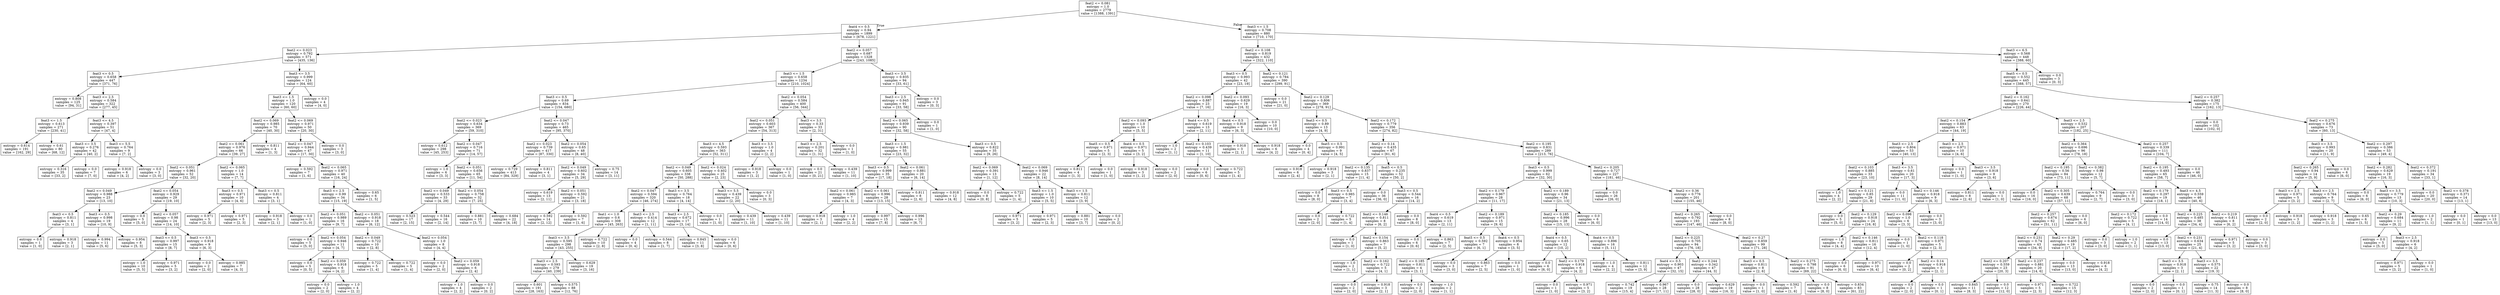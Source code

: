 digraph Tree {
node [shape=box] ;
0 [label="feat2 <= 0.081\nentropy = 1.0\nsamples = 2779\nvalue = [1388, 1391]"] ;
1 [label="feat4 <= 0.5\nentropy = 0.94\nsamples = 1899\nvalue = [678, 1221]"] ;
0 -> 1 [labeldistance=2.5, labelangle=45, headlabel="True"] ;
2 [label="feat2 <= 0.023\nentropy = 0.792\nsamples = 571\nvalue = [435, 136]"] ;
1 -> 2 ;
3 [label="feat3 <= 0.5\nentropy = 0.658\nsamples = 447\nvalue = [371, 76]"] ;
2 -> 3 ;
4 [label="entropy = 0.808\nsamples = 125\nvalue = [94, 31]"] ;
3 -> 4 ;
5 [label="feat3 <= 2.5\nentropy = 0.584\nsamples = 322\nvalue = [277, 45]"] ;
3 -> 5 ;
6 [label="feat3 <= 1.5\nentropy = 0.613\nsamples = 271\nvalue = [230, 41]"] ;
5 -> 6 ;
7 [label="entropy = 0.614\nsamples = 191\nvalue = [162, 29]"] ;
6 -> 7 ;
8 [label="entropy = 0.61\nsamples = 80\nvalue = [68, 12]"] ;
6 -> 8 ;
9 [label="feat3 <= 4.5\nentropy = 0.397\nsamples = 51\nvalue = [47, 4]"] ;
5 -> 9 ;
10 [label="feat3 <= 3.5\nentropy = 0.276\nsamples = 42\nvalue = [40, 2]"] ;
9 -> 10 ;
11 [label="entropy = 0.316\nsamples = 35\nvalue = [33, 2]"] ;
10 -> 11 ;
12 [label="entropy = 0.0\nsamples = 7\nvalue = [7, 0]"] ;
10 -> 12 ;
13 [label="feat3 <= 5.5\nentropy = 0.764\nsamples = 9\nvalue = [7, 2]"] ;
9 -> 13 ;
14 [label="entropy = 0.918\nsamples = 6\nvalue = [4, 2]"] ;
13 -> 14 ;
15 [label="entropy = 0.0\nsamples = 3\nvalue = [3, 0]"] ;
13 -> 15 ;
16 [label="feat3 <= 3.5\nentropy = 0.999\nsamples = 124\nvalue = [64, 60]"] ;
2 -> 16 ;
17 [label="feat3 <= 1.5\nentropy = 1.0\nsamples = 120\nvalue = [60, 60]"] ;
16 -> 17 ;
18 [label="feat2 <= 0.069\nentropy = 0.985\nsamples = 70\nvalue = [40, 30]"] ;
17 -> 18 ;
19 [label="feat2 <= 0.061\nentropy = 0.976\nsamples = 66\nvalue = [39, 27]"] ;
18 -> 19 ;
20 [label="feat2 <= 0.051\nentropy = 0.961\nsamples = 52\nvalue = [32, 20]"] ;
19 -> 20 ;
21 [label="feat2 <= 0.049\nentropy = 0.988\nsamples = 23\nvalue = [13, 10]"] ;
20 -> 21 ;
22 [label="feat3 <= 0.5\nentropy = 0.811\nsamples = 4\nvalue = [3, 1]"] ;
21 -> 22 ;
23 [label="entropy = 0.0\nsamples = 1\nvalue = [1, 0]"] ;
22 -> 23 ;
24 [label="entropy = 0.918\nsamples = 3\nvalue = [2, 1]"] ;
22 -> 24 ;
25 [label="feat3 <= 0.5\nentropy = 0.998\nsamples = 19\nvalue = [10, 9]"] ;
21 -> 25 ;
26 [label="entropy = 0.994\nsamples = 11\nvalue = [5, 6]"] ;
25 -> 26 ;
27 [label="entropy = 0.954\nsamples = 8\nvalue = [5, 3]"] ;
25 -> 27 ;
28 [label="feat2 <= 0.054\nentropy = 0.929\nsamples = 29\nvalue = [19, 10]"] ;
20 -> 28 ;
29 [label="entropy = 0.0\nsamples = 5\nvalue = [5, 0]"] ;
28 -> 29 ;
30 [label="feat2 <= 0.057\nentropy = 0.98\nsamples = 24\nvalue = [14, 10]"] ;
28 -> 30 ;
31 [label="feat3 <= 0.5\nentropy = 0.997\nsamples = 15\nvalue = [8, 7]"] ;
30 -> 31 ;
32 [label="entropy = 1.0\nsamples = 10\nvalue = [5, 5]"] ;
31 -> 32 ;
33 [label="entropy = 0.971\nsamples = 5\nvalue = [3, 2]"] ;
31 -> 33 ;
34 [label="feat3 <= 0.5\nentropy = 0.918\nsamples = 9\nvalue = [6, 3]"] ;
30 -> 34 ;
35 [label="entropy = 0.0\nsamples = 2\nvalue = [2, 0]"] ;
34 -> 35 ;
36 [label="entropy = 0.985\nsamples = 7\nvalue = [4, 3]"] ;
34 -> 36 ;
37 [label="feat2 <= 0.065\nentropy = 1.0\nsamples = 14\nvalue = [7, 7]"] ;
19 -> 37 ;
38 [label="feat3 <= 0.5\nentropy = 0.971\nsamples = 10\nvalue = [4, 6]"] ;
37 -> 38 ;
39 [label="entropy = 0.971\nsamples = 5\nvalue = [2, 3]"] ;
38 -> 39 ;
40 [label="entropy = 0.971\nsamples = 5\nvalue = [2, 3]"] ;
38 -> 40 ;
41 [label="feat3 <= 0.5\nentropy = 0.811\nsamples = 4\nvalue = [3, 1]"] ;
37 -> 41 ;
42 [label="entropy = 0.918\nsamples = 3\nvalue = [2, 1]"] ;
41 -> 42 ;
43 [label="entropy = 0.0\nsamples = 1\nvalue = [1, 0]"] ;
41 -> 43 ;
44 [label="entropy = 0.811\nsamples = 4\nvalue = [1, 3]"] ;
18 -> 44 ;
45 [label="feat2 <= 0.069\nentropy = 0.971\nsamples = 50\nvalue = [20, 30]"] ;
17 -> 45 ;
46 [label="feat2 <= 0.047\nentropy = 0.944\nsamples = 47\nvalue = [17, 30]"] ;
45 -> 46 ;
47 [label="entropy = 0.592\nsamples = 7\nvalue = [1, 6]"] ;
46 -> 47 ;
48 [label="feat2 <= 0.065\nentropy = 0.971\nsamples = 40\nvalue = [16, 24]"] ;
46 -> 48 ;
49 [label="feat3 <= 2.5\nentropy = 0.99\nsamples = 34\nvalue = [15, 19]"] ;
48 -> 49 ;
50 [label="feat2 <= 0.051\nentropy = 0.989\nsamples = 16\nvalue = [9, 7]"] ;
49 -> 50 ;
51 [label="entropy = 0.0\nsamples = 5\nvalue = [5, 0]"] ;
50 -> 51 ;
52 [label="feat2 <= 0.054\nentropy = 0.946\nsamples = 11\nvalue = [4, 7]"] ;
50 -> 52 ;
53 [label="entropy = 0.0\nsamples = 5\nvalue = [0, 5]"] ;
52 -> 53 ;
54 [label="feat2 <= 0.059\nentropy = 0.918\nsamples = 6\nvalue = [4, 2]"] ;
52 -> 54 ;
55 [label="entropy = 0.0\nsamples = 2\nvalue = [2, 0]"] ;
54 -> 55 ;
56 [label="entropy = 1.0\nsamples = 4\nvalue = [2, 2]"] ;
54 -> 56 ;
57 [label="feat2 <= 0.051\nentropy = 0.918\nsamples = 18\nvalue = [6, 12]"] ;
49 -> 57 ;
58 [label="feat2 <= 0.049\nentropy = 0.722\nsamples = 10\nvalue = [2, 8]"] ;
57 -> 58 ;
59 [label="entropy = 0.722\nsamples = 5\nvalue = [1, 4]"] ;
58 -> 59 ;
60 [label="entropy = 0.722\nsamples = 5\nvalue = [1, 4]"] ;
58 -> 60 ;
61 [label="feat2 <= 0.054\nentropy = 1.0\nsamples = 8\nvalue = [4, 4]"] ;
57 -> 61 ;
62 [label="entropy = 0.0\nsamples = 2\nvalue = [2, 0]"] ;
61 -> 62 ;
63 [label="feat2 <= 0.059\nentropy = 0.918\nsamples = 6\nvalue = [2, 4]"] ;
61 -> 63 ;
64 [label="entropy = 1.0\nsamples = 4\nvalue = [2, 2]"] ;
63 -> 64 ;
65 [label="entropy = 0.0\nsamples = 2\nvalue = [0, 2]"] ;
63 -> 65 ;
66 [label="entropy = 0.65\nsamples = 6\nvalue = [1, 5]"] ;
48 -> 66 ;
67 [label="entropy = 0.0\nsamples = 3\nvalue = [3, 0]"] ;
45 -> 67 ;
68 [label="entropy = 0.0\nsamples = 4\nvalue = [4, 0]"] ;
16 -> 68 ;
69 [label="feat2 <= 0.057\nentropy = 0.687\nsamples = 1328\nvalue = [243, 1085]"] ;
1 -> 69 ;
70 [label="feat3 <= 1.5\nentropy = 0.658\nsamples = 1234\nvalue = [210, 1024]"] ;
69 -> 70 ;
71 [label="feat3 <= 0.5\nentropy = 0.69\nsamples = 834\nvalue = [154, 680]"] ;
70 -> 71 ;
72 [label="feat2 <= 0.023\nentropy = 0.634\nsamples = 369\nvalue = [59, 310]"] ;
71 -> 72 ;
73 [label="entropy = 0.612\nsamples = 298\nvalue = [45, 253]"] ;
72 -> 73 ;
74 [label="feat2 <= 0.047\nentropy = 0.716\nsamples = 71\nvalue = [14, 57]"] ;
72 -> 74 ;
75 [label="entropy = 1.0\nsamples = 6\nvalue = [3, 3]"] ;
74 -> 75 ;
76 [label="feat2 <= 0.051\nentropy = 0.656\nsamples = 65\nvalue = [11, 54]"] ;
74 -> 76 ;
77 [label="feat2 <= 0.049\nentropy = 0.533\nsamples = 33\nvalue = [4, 29]"] ;
76 -> 77 ;
78 [label="entropy = 0.523\nsamples = 17\nvalue = [2, 15]"] ;
77 -> 78 ;
79 [label="entropy = 0.544\nsamples = 16\nvalue = [2, 14]"] ;
77 -> 79 ;
80 [label="feat2 <= 0.054\nentropy = 0.758\nsamples = 32\nvalue = [7, 25]"] ;
76 -> 80 ;
81 [label="entropy = 0.881\nsamples = 10\nvalue = [3, 7]"] ;
80 -> 81 ;
82 [label="entropy = 0.684\nsamples = 22\nvalue = [4, 18]"] ;
80 -> 82 ;
83 [label="feat2 <= 0.047\nentropy = 0.73\nsamples = 465\nvalue = [95, 370]"] ;
71 -> 83 ;
84 [label="feat2 <= 0.023\nentropy = 0.739\nsamples = 417\nvalue = [87, 330]"] ;
83 -> 84 ;
85 [label="entropy = 0.729\nsamples = 413\nvalue = [84, 329]"] ;
84 -> 85 ;
86 [label="entropy = 0.811\nsamples = 4\nvalue = [3, 1]"] ;
84 -> 86 ;
87 [label="feat2 <= 0.054\nentropy = 0.65\nsamples = 48\nvalue = [8, 40]"] ;
83 -> 87 ;
88 [label="feat2 <= 0.049\nentropy = 0.602\nsamples = 34\nvalue = [5, 29]"] ;
87 -> 88 ;
89 [label="entropy = 0.619\nsamples = 13\nvalue = [2, 11]"] ;
88 -> 89 ;
90 [label="feat2 <= 0.051\nentropy = 0.592\nsamples = 21\nvalue = [3, 18]"] ;
88 -> 90 ;
91 [label="entropy = 0.592\nsamples = 14\nvalue = [2, 12]"] ;
90 -> 91 ;
92 [label="entropy = 0.592\nsamples = 7\nvalue = [1, 6]"] ;
90 -> 92 ;
93 [label="entropy = 0.75\nsamples = 14\nvalue = [3, 11]"] ;
87 -> 93 ;
94 [label="feat2 <= 0.054\nentropy = 0.584\nsamples = 400\nvalue = [56, 344]"] ;
70 -> 94 ;
95 [label="feat2 <= 0.051\nentropy = 0.603\nsamples = 367\nvalue = [54, 313]"] ;
94 -> 95 ;
96 [label="feat3 <= 4.5\nentropy = 0.593\nsamples = 363\nvalue = [52, 311]"] ;
95 -> 96 ;
97 [label="feat2 <= 0.049\nentropy = 0.605\nsamples = 338\nvalue = [50, 288]"] ;
96 -> 97 ;
98 [label="feat2 <= 0.047\nentropy = 0.594\nsamples = 320\nvalue = [46, 274]"] ;
97 -> 98 ;
99 [label="feat1 <= 1.0\nentropy = 0.6\nsamples = 308\nvalue = [45, 263]"] ;
98 -> 99 ;
100 [label="feat3 <= 3.5\nentropy = 0.595\nsamples = 298\nvalue = [43, 255]"] ;
99 -> 100 ;
101 [label="feat3 <= 2.5\nentropy = 0.593\nsamples = 279\nvalue = [40, 239]"] ;
100 -> 101 ;
102 [label="entropy = 0.601\nsamples = 191\nvalue = [28, 163]"] ;
101 -> 102 ;
103 [label="entropy = 0.575\nsamples = 88\nvalue = [12, 76]"] ;
101 -> 103 ;
104 [label="entropy = 0.629\nsamples = 19\nvalue = [3, 16]"] ;
100 -> 104 ;
105 [label="entropy = 0.722\nsamples = 10\nvalue = [2, 8]"] ;
99 -> 105 ;
106 [label="feat3 <= 2.5\nentropy = 0.414\nsamples = 12\nvalue = [1, 11]"] ;
98 -> 106 ;
107 [label="entropy = 0.0\nsamples = 4\nvalue = [0, 4]"] ;
106 -> 107 ;
108 [label="entropy = 0.544\nsamples = 8\nvalue = [1, 7]"] ;
106 -> 108 ;
109 [label="feat3 <= 3.5\nentropy = 0.764\nsamples = 18\nvalue = [4, 14]"] ;
97 -> 109 ;
110 [label="feat3 <= 2.5\nentropy = 0.672\nsamples = 17\nvalue = [3, 14]"] ;
109 -> 110 ;
111 [label="entropy = 0.845\nsamples = 11\nvalue = [3, 8]"] ;
110 -> 111 ;
112 [label="entropy = 0.0\nsamples = 6\nvalue = [0, 6]"] ;
110 -> 112 ;
113 [label="entropy = 0.0\nsamples = 1\nvalue = [1, 0]"] ;
109 -> 113 ;
114 [label="feat2 <= 0.024\nentropy = 0.402\nsamples = 25\nvalue = [2, 23]"] ;
96 -> 114 ;
115 [label="feat3 <= 5.5\nentropy = 0.439\nsamples = 22\nvalue = [2, 20]"] ;
114 -> 115 ;
116 [label="entropy = 0.439\nsamples = 11\nvalue = [1, 10]"] ;
115 -> 116 ;
117 [label="entropy = 0.439\nsamples = 11\nvalue = [1, 10]"] ;
115 -> 117 ;
118 [label="entropy = 0.0\nsamples = 3\nvalue = [0, 3]"] ;
114 -> 118 ;
119 [label="feat3 <= 3.5\nentropy = 1.0\nsamples = 4\nvalue = [2, 2]"] ;
95 -> 119 ;
120 [label="entropy = 0.918\nsamples = 3\nvalue = [1, 2]"] ;
119 -> 120 ;
121 [label="entropy = 0.0\nsamples = 1\nvalue = [1, 0]"] ;
119 -> 121 ;
122 [label="feat3 <= 3.5\nentropy = 0.33\nsamples = 33\nvalue = [2, 31]"] ;
94 -> 122 ;
123 [label="feat3 <= 2.5\nentropy = 0.201\nsamples = 32\nvalue = [1, 31]"] ;
122 -> 123 ;
124 [label="entropy = 0.0\nsamples = 21\nvalue = [0, 21]"] ;
123 -> 124 ;
125 [label="entropy = 0.439\nsamples = 11\nvalue = [1, 10]"] ;
123 -> 125 ;
126 [label="entropy = 0.0\nsamples = 1\nvalue = [1, 0]"] ;
122 -> 126 ;
127 [label="feat3 <= 3.5\nentropy = 0.935\nsamples = 94\nvalue = [33, 61]"] ;
69 -> 127 ;
128 [label="feat3 <= 2.5\nentropy = 0.945\nsamples = 91\nvalue = [33, 58]"] ;
127 -> 128 ;
129 [label="feat2 <= 0.065\nentropy = 0.939\nsamples = 90\nvalue = [32, 58]"] ;
128 -> 129 ;
130 [label="feat3 <= 1.5\nentropy = 0.981\nsamples = 55\nvalue = [23, 32]"] ;
129 -> 130 ;
131 [label="feat3 <= 0.5\nentropy = 0.999\nsamples = 35\nvalue = [17, 18]"] ;
130 -> 131 ;
132 [label="feat2 <= 0.061\nentropy = 0.985\nsamples = 7\nvalue = [4, 3]"] ;
131 -> 132 ;
133 [label="entropy = 0.918\nsamples = 3\nvalue = [2, 1]"] ;
132 -> 133 ;
134 [label="entropy = 1.0\nsamples = 4\nvalue = [2, 2]"] ;
132 -> 134 ;
135 [label="feat2 <= 0.061\nentropy = 0.996\nsamples = 28\nvalue = [13, 15]"] ;
131 -> 135 ;
136 [label="entropy = 0.997\nsamples = 15\nvalue = [7, 8]"] ;
135 -> 136 ;
137 [label="entropy = 0.996\nsamples = 13\nvalue = [6, 7]"] ;
135 -> 137 ;
138 [label="feat2 <= 0.061\nentropy = 0.881\nsamples = 20\nvalue = [6, 14]"] ;
130 -> 138 ;
139 [label="entropy = 0.811\nsamples = 8\nvalue = [2, 6]"] ;
138 -> 139 ;
140 [label="entropy = 0.918\nsamples = 12\nvalue = [4, 8]"] ;
138 -> 140 ;
141 [label="feat3 <= 0.5\nentropy = 0.822\nsamples = 35\nvalue = [9, 26]"] ;
129 -> 141 ;
142 [label="feat2 <= 0.069\nentropy = 0.391\nsamples = 13\nvalue = [1, 12]"] ;
141 -> 142 ;
143 [label="entropy = 0.0\nsamples = 8\nvalue = [0, 8]"] ;
142 -> 143 ;
144 [label="entropy = 0.722\nsamples = 5\nvalue = [1, 4]"] ;
142 -> 144 ;
145 [label="feat2 <= 0.069\nentropy = 0.946\nsamples = 22\nvalue = [8, 14]"] ;
141 -> 145 ;
146 [label="feat3 <= 1.5\nentropy = 1.0\nsamples = 10\nvalue = [5, 5]"] ;
145 -> 146 ;
147 [label="entropy = 0.971\nsamples = 5\nvalue = [3, 2]"] ;
146 -> 147 ;
148 [label="entropy = 0.971\nsamples = 5\nvalue = [2, 3]"] ;
146 -> 148 ;
149 [label="feat3 <= 1.5\nentropy = 0.811\nsamples = 12\nvalue = [3, 9]"] ;
145 -> 149 ;
150 [label="entropy = 0.881\nsamples = 10\nvalue = [3, 7]"] ;
149 -> 150 ;
151 [label="entropy = 0.0\nsamples = 2\nvalue = [0, 2]"] ;
149 -> 151 ;
152 [label="entropy = 0.0\nsamples = 1\nvalue = [1, 0]"] ;
128 -> 152 ;
153 [label="entropy = 0.0\nsamples = 3\nvalue = [0, 3]"] ;
127 -> 153 ;
154 [label="feat3 <= 1.5\nentropy = 0.708\nsamples = 880\nvalue = [710, 170]"] ;
0 -> 154 [labeldistance=2.5, labelangle=-45, headlabel="False"] ;
155 [label="feat2 <= 0.108\nentropy = 0.819\nsamples = 432\nvalue = [322, 110]"] ;
154 -> 155 ;
156 [label="feat3 <= 0.5\nentropy = 0.993\nsamples = 42\nvalue = [23, 19]"] ;
155 -> 156 ;
157 [label="feat2 <= 0.098\nentropy = 0.887\nsamples = 23\nvalue = [7, 16]"] ;
156 -> 157 ;
158 [label="feat2 <= 0.093\nentropy = 1.0\nsamples = 10\nvalue = [5, 5]"] ;
157 -> 158 ;
159 [label="feat5 <= 0.5\nentropy = 0.971\nsamples = 5\nvalue = [2, 3]"] ;
158 -> 159 ;
160 [label="entropy = 0.811\nsamples = 4\nvalue = [1, 3]"] ;
159 -> 160 ;
161 [label="entropy = 0.0\nsamples = 1\nvalue = [1, 0]"] ;
159 -> 161 ;
162 [label="feat4 <= 0.5\nentropy = 0.971\nsamples = 5\nvalue = [3, 2]"] ;
158 -> 162 ;
163 [label="entropy = 0.918\nsamples = 3\nvalue = [1, 2]"] ;
162 -> 163 ;
164 [label="entropy = 0.0\nsamples = 2\nvalue = [2, 0]"] ;
162 -> 164 ;
165 [label="feat4 <= 0.5\nentropy = 0.619\nsamples = 13\nvalue = [2, 11]"] ;
157 -> 165 ;
166 [label="entropy = 1.0\nsamples = 2\nvalue = [1, 1]"] ;
165 -> 166 ;
167 [label="feat2 <= 0.103\nentropy = 0.439\nsamples = 11\nvalue = [1, 10]"] ;
165 -> 167 ;
168 [label="entropy = 0.0\nsamples = 6\nvalue = [0, 6]"] ;
167 -> 168 ;
169 [label="entropy = 0.722\nsamples = 5\nvalue = [1, 4]"] ;
167 -> 169 ;
170 [label="feat2 <= 0.093\nentropy = 0.629\nsamples = 19\nvalue = [16, 3]"] ;
156 -> 170 ;
171 [label="feat4 <= 0.5\nentropy = 0.918\nsamples = 9\nvalue = [6, 3]"] ;
170 -> 171 ;
172 [label="entropy = 0.918\nsamples = 3\nvalue = [2, 1]"] ;
171 -> 172 ;
173 [label="entropy = 0.918\nsamples = 6\nvalue = [4, 2]"] ;
171 -> 173 ;
174 [label="entropy = 0.0\nsamples = 10\nvalue = [10, 0]"] ;
170 -> 174 ;
175 [label="feat2 <= 0.121\nentropy = 0.784\nsamples = 390\nvalue = [299, 91]"] ;
155 -> 175 ;
176 [label="entropy = 0.0\nsamples = 21\nvalue = [21, 0]"] ;
175 -> 176 ;
177 [label="feat2 <= 0.129\nentropy = 0.806\nsamples = 369\nvalue = [278, 91]"] ;
175 -> 177 ;
178 [label="feat3 <= 0.5\nentropy = 0.89\nsamples = 13\nvalue = [4, 9]"] ;
177 -> 178 ;
179 [label="entropy = 0.0\nsamples = 4\nvalue = [0, 4]"] ;
178 -> 179 ;
180 [label="feat5 <= 0.5\nentropy = 0.991\nsamples = 9\nvalue = [4, 5]"] ;
178 -> 180 ;
181 [label="entropy = 0.918\nsamples = 6\nvalue = [2, 4]"] ;
180 -> 181 ;
182 [label="entropy = 0.918\nsamples = 3\nvalue = [2, 1]"] ;
180 -> 182 ;
183 [label="feat2 <= 0.172\nentropy = 0.779\nsamples = 356\nvalue = [274, 82]"] ;
177 -> 183 ;
184 [label="feat2 <= 0.14\nentropy = 0.435\nsamples = 67\nvalue = [61, 6]"] ;
183 -> 184 ;
185 [label="feat2 <= 0.135\nentropy = 0.837\nsamples = 15\nvalue = [11, 4]"] ;
184 -> 185 ;
186 [label="entropy = 0.0\nsamples = 8\nvalue = [8, 0]"] ;
185 -> 186 ;
187 [label="feat3 <= 0.5\nentropy = 0.985\nsamples = 7\nvalue = [3, 4]"] ;
185 -> 187 ;
188 [label="entropy = 0.0\nsamples = 2\nvalue = [2, 0]"] ;
187 -> 188 ;
189 [label="entropy = 0.722\nsamples = 5\nvalue = [1, 4]"] ;
187 -> 189 ;
190 [label="feat5 <= 0.5\nentropy = 0.235\nsamples = 52\nvalue = [50, 2]"] ;
184 -> 190 ;
191 [label="entropy = 0.0\nsamples = 36\nvalue = [36, 0]"] ;
190 -> 191 ;
192 [label="feat3 <= 0.5\nentropy = 0.544\nsamples = 16\nvalue = [14, 2]"] ;
190 -> 192 ;
193 [label="feat2 <= 0.146\nentropy = 0.811\nsamples = 8\nvalue = [6, 2]"] ;
192 -> 193 ;
194 [label="entropy = 0.0\nsamples = 1\nvalue = [1, 0]"] ;
193 -> 194 ;
195 [label="feat2 <= 0.154\nentropy = 0.863\nsamples = 7\nvalue = [5, 2]"] ;
193 -> 195 ;
196 [label="entropy = 1.0\nsamples = 2\nvalue = [1, 1]"] ;
195 -> 196 ;
197 [label="feat2 <= 0.162\nentropy = 0.722\nsamples = 5\nvalue = [4, 1]"] ;
195 -> 197 ;
198 [label="entropy = 0.0\nsamples = 2\nvalue = [2, 0]"] ;
197 -> 198 ;
199 [label="entropy = 0.918\nsamples = 3\nvalue = [2, 1]"] ;
197 -> 199 ;
200 [label="entropy = 0.0\nsamples = 8\nvalue = [8, 0]"] ;
192 -> 200 ;
201 [label="feat2 <= 0.195\nentropy = 0.831\nsamples = 289\nvalue = [213, 76]"] ;
183 -> 201 ;
202 [label="feat3 <= 0.5\nentropy = 0.999\nsamples = 62\nvalue = [32, 30]"] ;
201 -> 202 ;
203 [label="feat2 <= 0.179\nentropy = 0.967\nsamples = 28\nvalue = [11, 17]"] ;
202 -> 203 ;
204 [label="feat4 <= 0.5\nentropy = 0.619\nsamples = 13\nvalue = [2, 11]"] ;
203 -> 204 ;
205 [label="entropy = 0.0\nsamples = 6\nvalue = [0, 6]"] ;
204 -> 205 ;
206 [label="entropy = 0.863\nsamples = 7\nvalue = [2, 5]"] ;
204 -> 206 ;
207 [label="feat2 <= 0.189\nentropy = 0.971\nsamples = 15\nvalue = [9, 6]"] ;
203 -> 207 ;
208 [label="feat5 <= 0.5\nentropy = 0.592\nsamples = 7\nvalue = [6, 1]"] ;
207 -> 208 ;
209 [label="feat2 <= 0.185\nentropy = 0.811\nsamples = 4\nvalue = [3, 1]"] ;
208 -> 209 ;
210 [label="entropy = 0.0\nsamples = 2\nvalue = [2, 0]"] ;
209 -> 210 ;
211 [label="entropy = 1.0\nsamples = 2\nvalue = [1, 1]"] ;
209 -> 211 ;
212 [label="entropy = 0.0\nsamples = 3\nvalue = [3, 0]"] ;
208 -> 212 ;
213 [label="feat4 <= 0.5\nentropy = 0.954\nsamples = 8\nvalue = [3, 5]"] ;
207 -> 213 ;
214 [label="entropy = 0.863\nsamples = 7\nvalue = [2, 5]"] ;
213 -> 214 ;
215 [label="entropy = 0.0\nsamples = 1\nvalue = [1, 0]"] ;
213 -> 215 ;
216 [label="feat2 <= 0.189\nentropy = 0.96\nsamples = 34\nvalue = [21, 13]"] ;
202 -> 216 ;
217 [label="feat2 <= 0.185\nentropy = 0.996\nsamples = 28\nvalue = [15, 13]"] ;
216 -> 217 ;
218 [label="feat4 <= 0.5\nentropy = 0.65\nsamples = 12\nvalue = [10, 2]"] ;
217 -> 218 ;
219 [label="entropy = 0.0\nsamples = 6\nvalue = [6, 0]"] ;
218 -> 219 ;
220 [label="feat2 <= 0.179\nentropy = 0.918\nsamples = 6\nvalue = [4, 2]"] ;
218 -> 220 ;
221 [label="entropy = 0.0\nsamples = 1\nvalue = [1, 0]"] ;
220 -> 221 ;
222 [label="entropy = 0.971\nsamples = 5\nvalue = [3, 2]"] ;
220 -> 222 ;
223 [label="feat4 <= 0.5\nentropy = 0.896\nsamples = 16\nvalue = [5, 11]"] ;
217 -> 223 ;
224 [label="entropy = 1.0\nsamples = 4\nvalue = [2, 2]"] ;
223 -> 224 ;
225 [label="entropy = 0.811\nsamples = 12\nvalue = [3, 9]"] ;
223 -> 225 ;
226 [label="entropy = 0.0\nsamples = 6\nvalue = [6, 0]"] ;
216 -> 226 ;
227 [label="feat2 <= 0.205\nentropy = 0.727\nsamples = 227\nvalue = [181, 46]"] ;
201 -> 227 ;
228 [label="entropy = 0.0\nsamples = 26\nvalue = [26, 0]"] ;
227 -> 228 ;
229 [label="feat2 <= 0.36\nentropy = 0.776\nsamples = 201\nvalue = [155, 46]"] ;
227 -> 229 ;
230 [label="feat2 <= 0.265\nentropy = 0.792\nsamples = 193\nvalue = [147, 46]"] ;
229 -> 230 ;
231 [label="feat2 <= 0.225\nentropy = 0.705\nsamples = 94\nvalue = [76, 18]"] ;
230 -> 231 ;
232 [label="feat4 <= 0.5\nentropy = 0.903\nsamples = 47\nvalue = [32, 15]"] ;
231 -> 232 ;
233 [label="entropy = 0.742\nsamples = 19\nvalue = [15, 4]"] ;
232 -> 233 ;
234 [label="entropy = 0.967\nsamples = 28\nvalue = [17, 11]"] ;
232 -> 234 ;
235 [label="feat2 <= 0.244\nentropy = 0.342\nsamples = 47\nvalue = [44, 3]"] ;
231 -> 235 ;
236 [label="entropy = 0.0\nsamples = 28\nvalue = [28, 0]"] ;
235 -> 236 ;
237 [label="entropy = 0.629\nsamples = 19\nvalue = [16, 3]"] ;
235 -> 237 ;
238 [label="feat2 <= 0.27\nentropy = 0.859\nsamples = 99\nvalue = [71, 28]"] ;
230 -> 238 ;
239 [label="feat3 <= 0.5\nentropy = 0.811\nsamples = 8\nvalue = [2, 6]"] ;
238 -> 239 ;
240 [label="entropy = 0.0\nsamples = 1\nvalue = [1, 0]"] ;
239 -> 240 ;
241 [label="entropy = 0.592\nsamples = 7\nvalue = [1, 6]"] ;
239 -> 241 ;
242 [label="feat2 <= 0.275\nentropy = 0.798\nsamples = 91\nvalue = [69, 22]"] ;
238 -> 242 ;
243 [label="entropy = 0.0\nsamples = 8\nvalue = [8, 0]"] ;
242 -> 243 ;
244 [label="entropy = 0.834\nsamples = 83\nvalue = [61, 22]"] ;
242 -> 244 ;
245 [label="entropy = 0.0\nsamples = 8\nvalue = [8, 0]"] ;
229 -> 245 ;
246 [label="feat3 <= 6.5\nentropy = 0.568\nsamples = 448\nvalue = [388, 60]"] ;
154 -> 246 ;
247 [label="feat5 <= 0.5\nentropy = 0.552\nsamples = 445\nvalue = [388, 57]"] ;
246 -> 247 ;
248 [label="feat2 <= 0.162\nentropy = 0.641\nsamples = 270\nvalue = [226, 44]"] ;
247 -> 248 ;
249 [label="feat2 <= 0.154\nentropy = 0.883\nsamples = 63\nvalue = [44, 19]"] ;
248 -> 249 ;
250 [label="feat3 <= 2.5\nentropy = 0.804\nsamples = 53\nvalue = [40, 13]"] ;
249 -> 250 ;
251 [label="feat2 <= 0.103\nentropy = 0.885\nsamples = 33\nvalue = [23, 10]"] ;
250 -> 251 ;
252 [label="entropy = 1.0\nsamples = 4\nvalue = [2, 2]"] ;
251 -> 252 ;
253 [label="feat2 <= 0.121\nentropy = 0.85\nsamples = 29\nvalue = [21, 8]"] ;
251 -> 253 ;
254 [label="entropy = 0.0\nsamples = 5\nvalue = [5, 0]"] ;
253 -> 254 ;
255 [label="feat2 <= 0.129\nentropy = 0.918\nsamples = 24\nvalue = [16, 8]"] ;
253 -> 255 ;
256 [label="entropy = 1.0\nsamples = 8\nvalue = [4, 4]"] ;
255 -> 256 ;
257 [label="feat2 <= 0.146\nentropy = 0.811\nsamples = 16\nvalue = [12, 4]"] ;
255 -> 257 ;
258 [label="entropy = 0.0\nsamples = 6\nvalue = [6, 0]"] ;
257 -> 258 ;
259 [label="entropy = 0.971\nsamples = 10\nvalue = [6, 4]"] ;
257 -> 259 ;
260 [label="feat3 <= 3.5\nentropy = 0.61\nsamples = 20\nvalue = [17, 3]"] ;
250 -> 260 ;
261 [label="entropy = 0.0\nsamples = 11\nvalue = [11, 0]"] ;
260 -> 261 ;
262 [label="feat2 <= 0.146\nentropy = 0.918\nsamples = 9\nvalue = [6, 3]"] ;
260 -> 262 ;
263 [label="feat2 <= 0.098\nentropy = 1.0\nsamples = 6\nvalue = [3, 3]"] ;
262 -> 263 ;
264 [label="entropy = 0.0\nsamples = 1\nvalue = [1, 0]"] ;
263 -> 264 ;
265 [label="feat2 <= 0.118\nentropy = 0.971\nsamples = 5\nvalue = [2, 3]"] ;
263 -> 265 ;
266 [label="entropy = 0.0\nsamples = 2\nvalue = [0, 2]"] ;
265 -> 266 ;
267 [label="feat2 <= 0.14\nentropy = 0.918\nsamples = 3\nvalue = [2, 1]"] ;
265 -> 267 ;
268 [label="entropy = 0.0\nsamples = 2\nvalue = [2, 0]"] ;
267 -> 268 ;
269 [label="entropy = 0.0\nsamples = 1\nvalue = [0, 1]"] ;
267 -> 269 ;
270 [label="entropy = 0.0\nsamples = 3\nvalue = [3, 0]"] ;
262 -> 270 ;
271 [label="feat3 <= 2.5\nentropy = 0.971\nsamples = 10\nvalue = [4, 6]"] ;
249 -> 271 ;
272 [label="entropy = 0.0\nsamples = 1\nvalue = [1, 0]"] ;
271 -> 272 ;
273 [label="feat3 <= 3.5\nentropy = 0.918\nsamples = 9\nvalue = [3, 6]"] ;
271 -> 273 ;
274 [label="entropy = 0.811\nsamples = 8\nvalue = [2, 6]"] ;
273 -> 274 ;
275 [label="entropy = 0.0\nsamples = 1\nvalue = [1, 0]"] ;
273 -> 275 ;
276 [label="feat3 <= 2.5\nentropy = 0.532\nsamples = 207\nvalue = [182, 25]"] ;
248 -> 276 ;
277 [label="feat2 <= 0.364\nentropy = 0.696\nsamples = 96\nvalue = [78, 18]"] ;
276 -> 277 ;
278 [label="feat2 <= 0.195\nentropy = 0.56\nsamples = 84\nvalue = [73, 11]"] ;
277 -> 278 ;
279 [label="entropy = 0.0\nsamples = 16\nvalue = [16, 0]"] ;
278 -> 279 ;
280 [label="feat2 <= 0.305\nentropy = 0.639\nsamples = 68\nvalue = [57, 11]"] ;
278 -> 280 ;
281 [label="feat2 <= 0.257\nentropy = 0.674\nsamples = 62\nvalue = [51, 11]"] ;
280 -> 281 ;
282 [label="feat2 <= 0.231\nentropy = 0.74\nsamples = 43\nvalue = [34, 9]"] ;
281 -> 282 ;
283 [label="feat2 <= 0.207\nentropy = 0.559\nsamples = 23\nvalue = [20, 3]"] ;
282 -> 283 ;
284 [label="entropy = 0.845\nsamples = 11\nvalue = [8, 3]"] ;
283 -> 284 ;
285 [label="entropy = 0.0\nsamples = 12\nvalue = [12, 0]"] ;
283 -> 285 ;
286 [label="feat2 <= 0.237\nentropy = 0.881\nsamples = 20\nvalue = [14, 6]"] ;
282 -> 286 ;
287 [label="entropy = 0.971\nsamples = 5\nvalue = [2, 3]"] ;
286 -> 287 ;
288 [label="entropy = 0.722\nsamples = 15\nvalue = [12, 3]"] ;
286 -> 288 ;
289 [label="feat2 <= 0.29\nentropy = 0.485\nsamples = 19\nvalue = [17, 2]"] ;
281 -> 289 ;
290 [label="entropy = 0.0\nsamples = 13\nvalue = [13, 0]"] ;
289 -> 290 ;
291 [label="entropy = 0.918\nsamples = 6\nvalue = [4, 2]"] ;
289 -> 291 ;
292 [label="entropy = 0.0\nsamples = 6\nvalue = [6, 0]"] ;
280 -> 292 ;
293 [label="feat2 <= 0.382\nentropy = 0.98\nsamples = 12\nvalue = [5, 7]"] ;
277 -> 293 ;
294 [label="entropy = 0.764\nsamples = 9\nvalue = [2, 7]"] ;
293 -> 294 ;
295 [label="entropy = 0.0\nsamples = 3\nvalue = [3, 0]"] ;
293 -> 295 ;
296 [label="feat2 <= 0.257\nentropy = 0.339\nsamples = 111\nvalue = [104, 7]"] ;
276 -> 296 ;
297 [label="feat2 <= 0.195\nentropy = 0.493\nsamples = 65\nvalue = [58, 7]"] ;
296 -> 297 ;
298 [label="feat2 <= 0.179\nentropy = 0.297\nsamples = 19\nvalue = [18, 1]"] ;
297 -> 298 ;
299 [label="feat2 <= 0.172\nentropy = 0.722\nsamples = 5\nvalue = [4, 1]"] ;
298 -> 299 ;
300 [label="entropy = 0.0\nsamples = 3\nvalue = [3, 0]"] ;
299 -> 300 ;
301 [label="entropy = 1.0\nsamples = 2\nvalue = [1, 1]"] ;
299 -> 301 ;
302 [label="entropy = 0.0\nsamples = 14\nvalue = [14, 0]"] ;
298 -> 302 ;
303 [label="feat3 <= 4.5\nentropy = 0.559\nsamples = 46\nvalue = [40, 6]"] ;
297 -> 303 ;
304 [label="feat2 <= 0.225\nentropy = 0.485\nsamples = 38\nvalue = [34, 4]"] ;
303 -> 304 ;
305 [label="entropy = 0.0\nsamples = 13\nvalue = [13, 0]"] ;
304 -> 305 ;
306 [label="feat2 <= 0.231\nentropy = 0.634\nsamples = 25\nvalue = [21, 4]"] ;
304 -> 306 ;
307 [label="feat3 <= 3.5\nentropy = 0.918\nsamples = 3\nvalue = [2, 1]"] ;
306 -> 307 ;
308 [label="entropy = 0.0\nsamples = 2\nvalue = [2, 0]"] ;
307 -> 308 ;
309 [label="entropy = 0.0\nsamples = 1\nvalue = [0, 1]"] ;
307 -> 309 ;
310 [label="feat3 <= 3.5\nentropy = 0.575\nsamples = 22\nvalue = [19, 3]"] ;
306 -> 310 ;
311 [label="entropy = 0.75\nsamples = 14\nvalue = [11, 3]"] ;
310 -> 311 ;
312 [label="entropy = 0.0\nsamples = 8\nvalue = [8, 0]"] ;
310 -> 312 ;
313 [label="feat2 <= 0.219\nentropy = 0.811\nsamples = 8\nvalue = [6, 2]"] ;
303 -> 313 ;
314 [label="entropy = 0.971\nsamples = 5\nvalue = [3, 2]"] ;
313 -> 314 ;
315 [label="entropy = 0.0\nsamples = 3\nvalue = [3, 0]"] ;
313 -> 315 ;
316 [label="entropy = 0.0\nsamples = 46\nvalue = [46, 0]"] ;
296 -> 316 ;
317 [label="feat2 <= 0.257\nentropy = 0.382\nsamples = 175\nvalue = [162, 13]"] ;
247 -> 317 ;
318 [label="entropy = 0.0\nsamples = 102\nvalue = [102, 0]"] ;
317 -> 318 ;
319 [label="feat2 <= 0.275\nentropy = 0.676\nsamples = 73\nvalue = [60, 13]"] ;
317 -> 319 ;
320 [label="feat3 <= 3.5\nentropy = 0.993\nsamples = 20\nvalue = [11, 9]"] ;
319 -> 320 ;
321 [label="feat2 <= 0.265\nentropy = 0.94\nsamples = 14\nvalue = [5, 9]"] ;
320 -> 321 ;
322 [label="feat3 <= 2.5\nentropy = 0.971\nsamples = 5\nvalue = [3, 2]"] ;
321 -> 322 ;
323 [label="entropy = 0.0\nsamples = 2\nvalue = [2, 0]"] ;
322 -> 323 ;
324 [label="entropy = 0.918\nsamples = 3\nvalue = [1, 2]"] ;
322 -> 324 ;
325 [label="feat3 <= 2.5\nentropy = 0.764\nsamples = 9\nvalue = [2, 7]"] ;
321 -> 325 ;
326 [label="entropy = 0.918\nsamples = 3\nvalue = [1, 2]"] ;
325 -> 326 ;
327 [label="entropy = 0.65\nsamples = 6\nvalue = [1, 5]"] ;
325 -> 327 ;
328 [label="entropy = 0.0\nsamples = 6\nvalue = [6, 0]"] ;
320 -> 328 ;
329 [label="feat2 <= 0.297\nentropy = 0.386\nsamples = 53\nvalue = [49, 4]"] ;
319 -> 329 ;
330 [label="feat2 <= 0.282\nentropy = 0.629\nsamples = 19\nvalue = [16, 3]"] ;
329 -> 330 ;
331 [label="entropy = 0.0\nsamples = 6\nvalue = [6, 0]"] ;
330 -> 331 ;
332 [label="feat3 <= 3.5\nentropy = 0.779\nsamples = 13\nvalue = [10, 3]"] ;
330 -> 332 ;
333 [label="feat2 <= 0.29\nentropy = 0.684\nsamples = 11\nvalue = [9, 2]"] ;
332 -> 333 ;
334 [label="entropy = 0.0\nsamples = 5\nvalue = [5, 0]"] ;
333 -> 334 ;
335 [label="feat3 <= 2.5\nentropy = 0.918\nsamples = 6\nvalue = [4, 2]"] ;
333 -> 335 ;
336 [label="entropy = 0.971\nsamples = 5\nvalue = [3, 2]"] ;
335 -> 336 ;
337 [label="entropy = 0.0\nsamples = 1\nvalue = [1, 0]"] ;
335 -> 337 ;
338 [label="entropy = 1.0\nsamples = 2\nvalue = [1, 1]"] ;
332 -> 338 ;
339 [label="feat2 <= 0.372\nentropy = 0.191\nsamples = 34\nvalue = [33, 1]"] ;
329 -> 339 ;
340 [label="entropy = 0.0\nsamples = 20\nvalue = [20, 0]"] ;
339 -> 340 ;
341 [label="feat2 <= 0.378\nentropy = 0.371\nsamples = 14\nvalue = [13, 1]"] ;
339 -> 341 ;
342 [label="entropy = 0.0\nsamples = 1\nvalue = [0, 1]"] ;
341 -> 342 ;
343 [label="entropy = 0.0\nsamples = 13\nvalue = [13, 0]"] ;
341 -> 343 ;
344 [label="entropy = 0.0\nsamples = 3\nvalue = [0, 3]"] ;
246 -> 344 ;
}